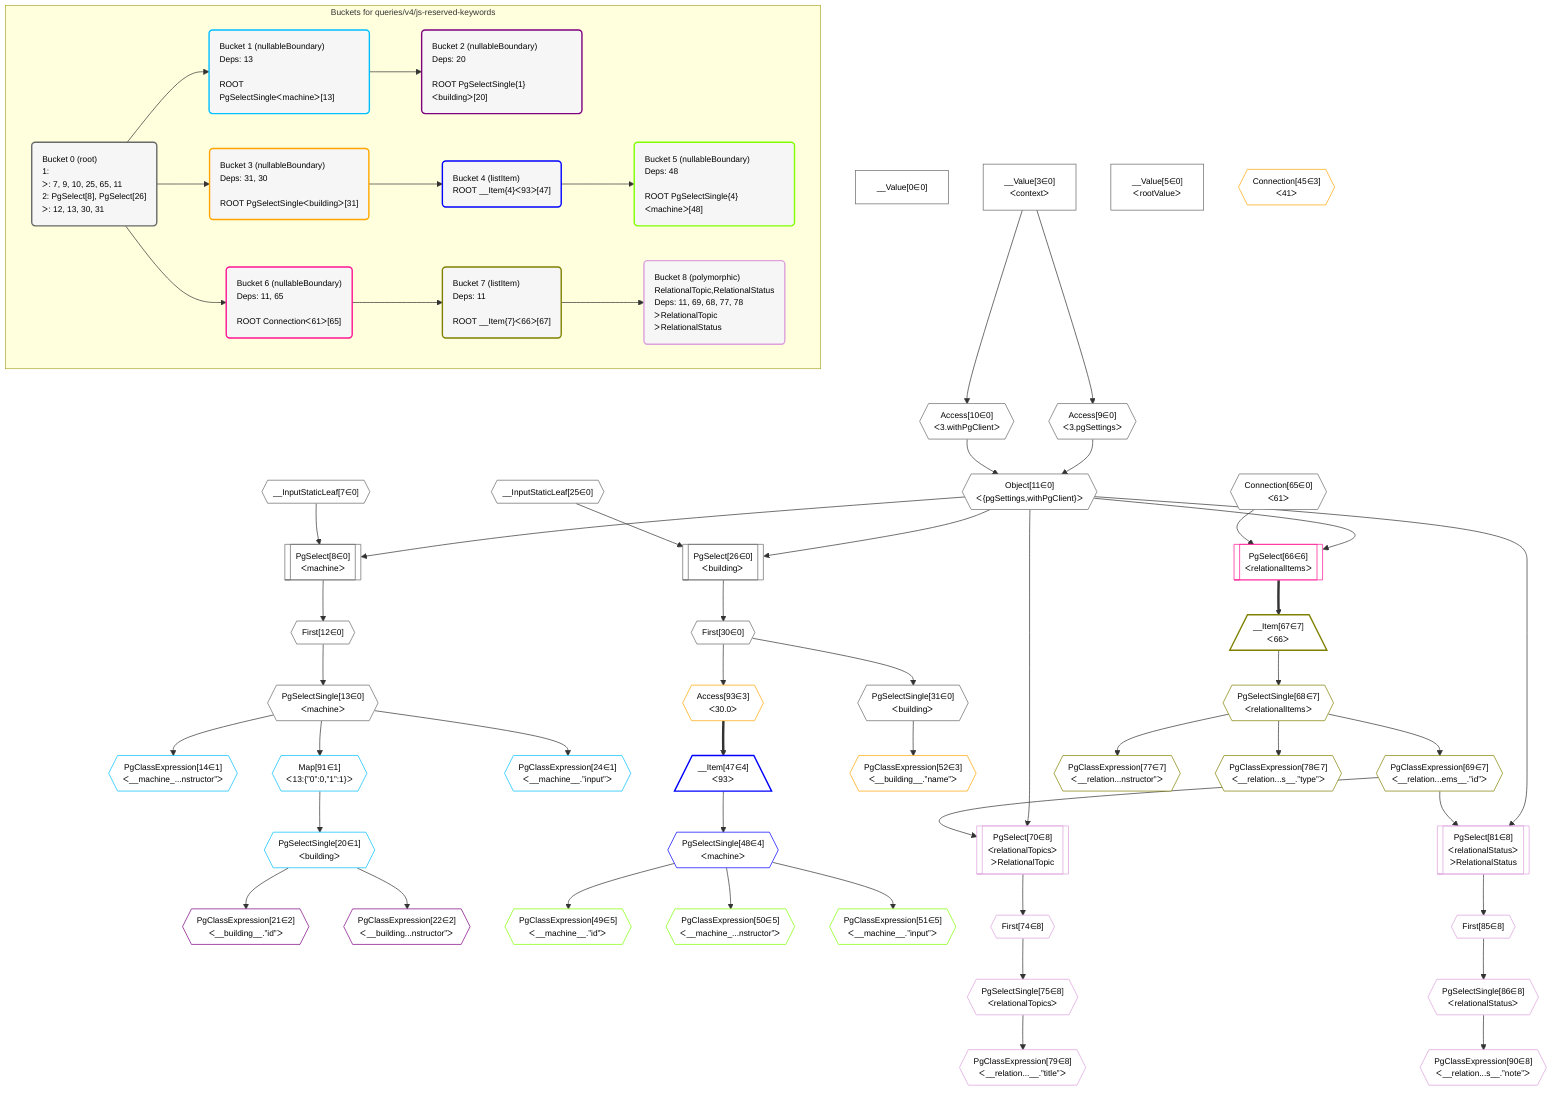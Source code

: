 %%{init: {'themeVariables': { 'fontSize': '12px'}}}%%
graph TD
    classDef path fill:#eee,stroke:#000,color:#000
    classDef plan fill:#fff,stroke-width:1px,color:#000
    classDef itemplan fill:#fff,stroke-width:2px,color:#000
    classDef unbatchedplan fill:#dff,stroke-width:1px,color:#000
    classDef sideeffectplan fill:#fcc,stroke-width:2px,color:#000
    classDef bucket fill:#f6f6f6,color:#000,stroke-width:2px,text-align:left


    %% define steps
    __Value0["__Value[0∈0]"]:::plan
    __Value3["__Value[3∈0]<br />ᐸcontextᐳ"]:::plan
    __Value5["__Value[5∈0]<br />ᐸrootValueᐳ"]:::plan
    __InputStaticLeaf7{{"__InputStaticLeaf[7∈0]"}}:::plan
    Access9{{"Access[9∈0]<br />ᐸ3.pgSettingsᐳ"}}:::plan
    Access10{{"Access[10∈0]<br />ᐸ3.withPgClientᐳ"}}:::plan
    Object11{{"Object[11∈0]<br />ᐸ{pgSettings,withPgClient}ᐳ"}}:::plan
    PgSelect8[["PgSelect[8∈0]<br />ᐸmachineᐳ"]]:::plan
    First12{{"First[12∈0]"}}:::plan
    PgSelectSingle13{{"PgSelectSingle[13∈0]<br />ᐸmachineᐳ"}}:::plan
    PgClassExpression14{{"PgClassExpression[14∈1]<br />ᐸ__machine_...nstructor”ᐳ"}}:::plan
    Map91{{"Map[91∈1]<br />ᐸ13:{”0”:0,”1”:1}ᐳ"}}:::plan
    PgSelectSingle20{{"PgSelectSingle[20∈1]<br />ᐸbuildingᐳ"}}:::plan
    PgClassExpression21{{"PgClassExpression[21∈2]<br />ᐸ__building__.”id”ᐳ"}}:::plan
    PgClassExpression22{{"PgClassExpression[22∈2]<br />ᐸ__building...nstructor”ᐳ"}}:::plan
    PgClassExpression24{{"PgClassExpression[24∈1]<br />ᐸ__machine__.”input”ᐳ"}}:::plan
    __InputStaticLeaf25{{"__InputStaticLeaf[25∈0]"}}:::plan
    PgSelect26[["PgSelect[26∈0]<br />ᐸbuildingᐳ"]]:::plan
    First30{{"First[30∈0]"}}:::plan
    PgSelectSingle31{{"PgSelectSingle[31∈0]<br />ᐸbuildingᐳ"}}:::plan
    Connection45{{"Connection[45∈3]<br />ᐸ41ᐳ"}}:::plan
    Access93{{"Access[93∈3]<br />ᐸ30.0ᐳ"}}:::plan
    __Item47[/"__Item[47∈4]<br />ᐸ93ᐳ"\]:::itemplan
    PgSelectSingle48{{"PgSelectSingle[48∈4]<br />ᐸmachineᐳ"}}:::plan
    PgClassExpression49{{"PgClassExpression[49∈5]<br />ᐸ__machine__.”id”ᐳ"}}:::plan
    PgClassExpression50{{"PgClassExpression[50∈5]<br />ᐸ__machine_...nstructor”ᐳ"}}:::plan
    PgClassExpression51{{"PgClassExpression[51∈5]<br />ᐸ__machine__.”input”ᐳ"}}:::plan
    PgClassExpression52{{"PgClassExpression[52∈3]<br />ᐸ__building__.”name”ᐳ"}}:::plan
    Connection65{{"Connection[65∈0]<br />ᐸ61ᐳ"}}:::plan
    PgSelect66[["PgSelect[66∈6]<br />ᐸrelationalItemsᐳ"]]:::plan
    __Item67[/"__Item[67∈7]<br />ᐸ66ᐳ"\]:::itemplan
    PgSelectSingle68{{"PgSelectSingle[68∈7]<br />ᐸrelationalItemsᐳ"}}:::plan
    PgClassExpression69{{"PgClassExpression[69∈7]<br />ᐸ__relation...ems__.”id”ᐳ"}}:::plan
    PgSelect70[["PgSelect[70∈8]<br />ᐸrelationalTopicsᐳ<br />ᐳRelationalTopic"]]:::plan
    First74{{"First[74∈8]"}}:::plan
    PgSelectSingle75{{"PgSelectSingle[75∈8]<br />ᐸrelationalTopicsᐳ"}}:::plan
    PgClassExpression77{{"PgClassExpression[77∈7]<br />ᐸ__relation...nstructor”ᐳ"}}:::plan
    PgClassExpression78{{"PgClassExpression[78∈7]<br />ᐸ__relation...s__.”type”ᐳ"}}:::plan
    PgClassExpression79{{"PgClassExpression[79∈8]<br />ᐸ__relation...__.”title”ᐳ"}}:::plan
    PgSelect81[["PgSelect[81∈8]<br />ᐸrelationalStatusᐳ<br />ᐳRelationalStatus"]]:::plan
    First85{{"First[85∈8]"}}:::plan
    PgSelectSingle86{{"PgSelectSingle[86∈8]<br />ᐸrelationalStatusᐳ"}}:::plan
    PgClassExpression90{{"PgClassExpression[90∈8]<br />ᐸ__relation...s__.”note”ᐳ"}}:::plan

    %% plan dependencies
    __Value3 --> Access9
    __Value3 --> Access10
    Access9 & Access10 --> Object11
    Object11 & __InputStaticLeaf7 --> PgSelect8
    PgSelect8 --> First12
    First12 --> PgSelectSingle13
    PgSelectSingle13 --> PgClassExpression14
    PgSelectSingle13 --> Map91
    Map91 --> PgSelectSingle20
    PgSelectSingle20 --> PgClassExpression21
    PgSelectSingle20 --> PgClassExpression22
    PgSelectSingle13 --> PgClassExpression24
    Object11 & __InputStaticLeaf25 --> PgSelect26
    PgSelect26 --> First30
    First30 --> PgSelectSingle31
    First30 --> Access93
    Access93 ==> __Item47
    __Item47 --> PgSelectSingle48
    PgSelectSingle48 --> PgClassExpression49
    PgSelectSingle48 --> PgClassExpression50
    PgSelectSingle48 --> PgClassExpression51
    PgSelectSingle31 --> PgClassExpression52
    Object11 & Connection65 --> PgSelect66
    PgSelect66 ==> __Item67
    __Item67 --> PgSelectSingle68
    PgSelectSingle68 --> PgClassExpression69
    Object11 & PgClassExpression69 --> PgSelect70
    PgSelect70 --> First74
    First74 --> PgSelectSingle75
    PgSelectSingle68 --> PgClassExpression77
    PgSelectSingle68 --> PgClassExpression78
    PgSelectSingle75 --> PgClassExpression79
    Object11 & PgClassExpression69 --> PgSelect81
    PgSelect81 --> First85
    First85 --> PgSelectSingle86
    PgSelectSingle86 --> PgClassExpression90

    subgraph "Buckets for queries/v4/js-reserved-keywords"
    Bucket0("Bucket 0 (root)<br />1: <br />ᐳ: 7, 9, 10, 25, 65, 11<br />2: PgSelect[8], PgSelect[26]<br />ᐳ: 12, 13, 30, 31"):::bucket
    classDef bucket0 stroke:#696969
    class Bucket0,__Value0,__Value3,__Value5,__InputStaticLeaf7,PgSelect8,Access9,Access10,Object11,First12,PgSelectSingle13,__InputStaticLeaf25,PgSelect26,First30,PgSelectSingle31,Connection65 bucket0
    Bucket1("Bucket 1 (nullableBoundary)<br />Deps: 13<br /><br />ROOT PgSelectSingleᐸmachineᐳ[13]"):::bucket
    classDef bucket1 stroke:#00bfff
    class Bucket1,PgClassExpression14,PgSelectSingle20,PgClassExpression24,Map91 bucket1
    Bucket2("Bucket 2 (nullableBoundary)<br />Deps: 20<br /><br />ROOT PgSelectSingle{1}ᐸbuildingᐳ[20]"):::bucket
    classDef bucket2 stroke:#7f007f
    class Bucket2,PgClassExpression21,PgClassExpression22 bucket2
    Bucket3("Bucket 3 (nullableBoundary)<br />Deps: 31, 30<br /><br />ROOT PgSelectSingleᐸbuildingᐳ[31]"):::bucket
    classDef bucket3 stroke:#ffa500
    class Bucket3,Connection45,PgClassExpression52,Access93 bucket3
    Bucket4("Bucket 4 (listItem)<br />ROOT __Item{4}ᐸ93ᐳ[47]"):::bucket
    classDef bucket4 stroke:#0000ff
    class Bucket4,__Item47,PgSelectSingle48 bucket4
    Bucket5("Bucket 5 (nullableBoundary)<br />Deps: 48<br /><br />ROOT PgSelectSingle{4}ᐸmachineᐳ[48]"):::bucket
    classDef bucket5 stroke:#7fff00
    class Bucket5,PgClassExpression49,PgClassExpression50,PgClassExpression51 bucket5
    Bucket6("Bucket 6 (nullableBoundary)<br />Deps: 11, 65<br /><br />ROOT Connectionᐸ61ᐳ[65]"):::bucket
    classDef bucket6 stroke:#ff1493
    class Bucket6,PgSelect66 bucket6
    Bucket7("Bucket 7 (listItem)<br />Deps: 11<br /><br />ROOT __Item{7}ᐸ66ᐳ[67]"):::bucket
    classDef bucket7 stroke:#808000
    class Bucket7,__Item67,PgSelectSingle68,PgClassExpression69,PgClassExpression77,PgClassExpression78 bucket7
    Bucket8("Bucket 8 (polymorphic)<br />RelationalTopic,RelationalStatus<br />Deps: 11, 69, 68, 77, 78<br />ᐳRelationalTopic<br />ᐳRelationalStatus"):::bucket
    classDef bucket8 stroke:#dda0dd
    class Bucket8,PgSelect70,First74,PgSelectSingle75,PgClassExpression79,PgSelect81,First85,PgSelectSingle86,PgClassExpression90 bucket8
    Bucket0 --> Bucket1 & Bucket3 & Bucket6
    Bucket1 --> Bucket2
    Bucket3 --> Bucket4
    Bucket4 --> Bucket5
    Bucket6 --> Bucket7
    Bucket7 --> Bucket8
    end